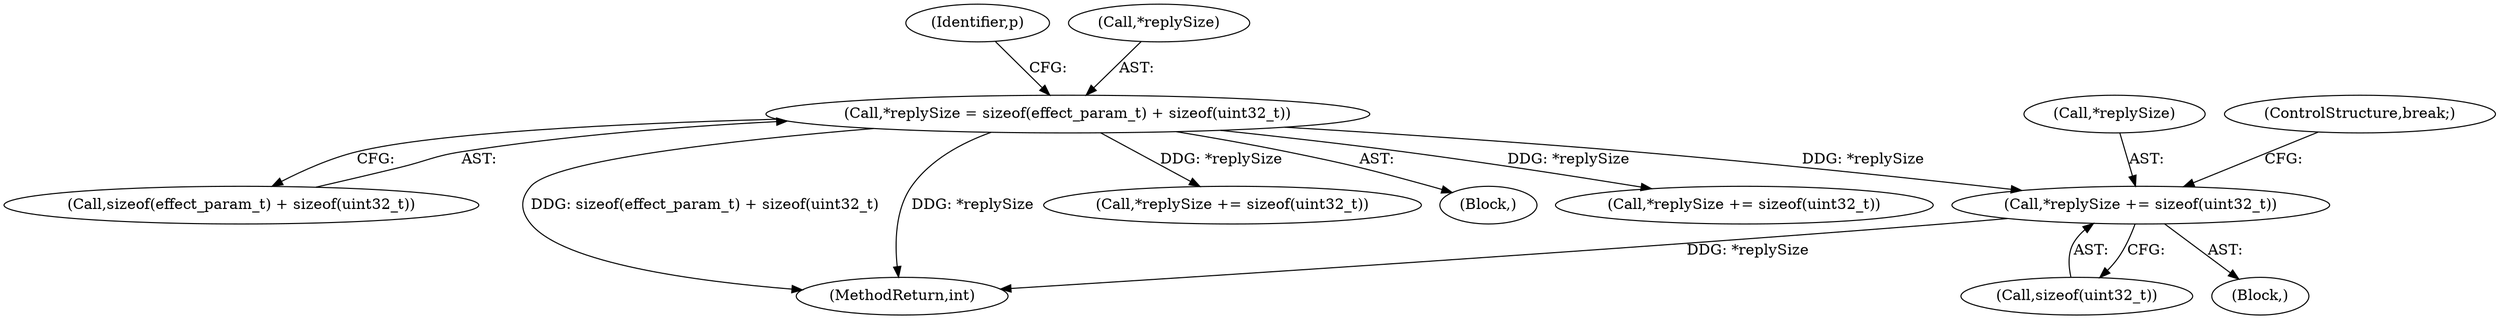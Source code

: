 digraph "0_Android_557bd7bfe6c4895faee09e46fc9b5304a956c8b7@API" {
"1000455" [label="(Call,*replySize += sizeof(uint32_t))"];
"1000380" [label="(Call,*replySize = sizeof(effect_param_t) + sizeof(uint32_t))"];
"1000380" [label="(Call,*replySize = sizeof(effect_param_t) + sizeof(uint32_t))"];
"1000456" [label="(Call,*replySize)"];
"1000410" [label="(Block,)"];
"1000320" [label="(Block,)"];
"1000391" [label="(Identifier,p)"];
"1000480" [label="(Call,*replySize += sizeof(uint32_t))"];
"1000455" [label="(Call,*replySize += sizeof(uint32_t))"];
"1000458" [label="(Call,sizeof(uint32_t))"];
"1000383" [label="(Call,sizeof(effect_param_t) + sizeof(uint32_t))"];
"1000460" [label="(ControlStructure,break;)"];
"1001120" [label="(MethodReturn,int)"];
"1000430" [label="(Call,*replySize += sizeof(uint32_t))"];
"1000381" [label="(Call,*replySize)"];
"1000455" -> "1000410"  [label="AST: "];
"1000455" -> "1000458"  [label="CFG: "];
"1000456" -> "1000455"  [label="AST: "];
"1000458" -> "1000455"  [label="AST: "];
"1000460" -> "1000455"  [label="CFG: "];
"1000455" -> "1001120"  [label="DDG: *replySize"];
"1000380" -> "1000455"  [label="DDG: *replySize"];
"1000380" -> "1000320"  [label="AST: "];
"1000380" -> "1000383"  [label="CFG: "];
"1000381" -> "1000380"  [label="AST: "];
"1000383" -> "1000380"  [label="AST: "];
"1000391" -> "1000380"  [label="CFG: "];
"1000380" -> "1001120"  [label="DDG: sizeof(effect_param_t) + sizeof(uint32_t)"];
"1000380" -> "1001120"  [label="DDG: *replySize"];
"1000380" -> "1000430"  [label="DDG: *replySize"];
"1000380" -> "1000480"  [label="DDG: *replySize"];
}
